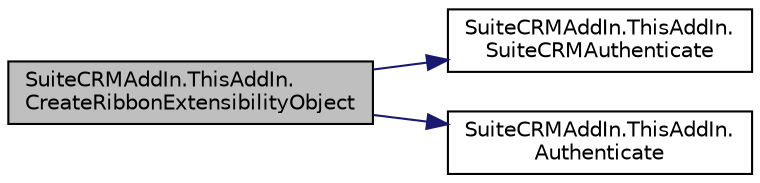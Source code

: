 digraph "SuiteCRMAddIn.ThisAddIn.CreateRibbonExtensibilityObject"
{
  edge [fontname="Helvetica",fontsize="10",labelfontname="Helvetica",labelfontsize="10"];
  node [fontname="Helvetica",fontsize="10",shape=record];
  rankdir="LR";
  Node14 [label="SuiteCRMAddIn.ThisAddIn.\lCreateRibbonExtensibilityObject",height=0.2,width=0.4,color="black", fillcolor="grey75", style="filled", fontcolor="black"];
  Node14 -> Node15 [color="midnightblue",fontsize="10",style="solid",fontname="Helvetica"];
  Node15 [label="SuiteCRMAddIn.ThisAddIn.\lSuiteCRMAuthenticate",height=0.2,width=0.4,color="black", fillcolor="white", style="filled",URL="$class_suite_c_r_m_add_in_1_1_this_add_in.html#a7079a786abcf4e8a54fe271e79838ff1"];
  Node14 -> Node16 [color="midnightblue",fontsize="10",style="solid",fontname="Helvetica"];
  Node16 [label="SuiteCRMAddIn.ThisAddIn.\lAuthenticate",height=0.2,width=0.4,color="black", fillcolor="white", style="filled",URL="$class_suite_c_r_m_add_in_1_1_this_add_in.html#aee77aec45c87898261c4ca5f91ae2476",tooltip="Authenticate against CRM using parameters taken from default settings. "];
}
